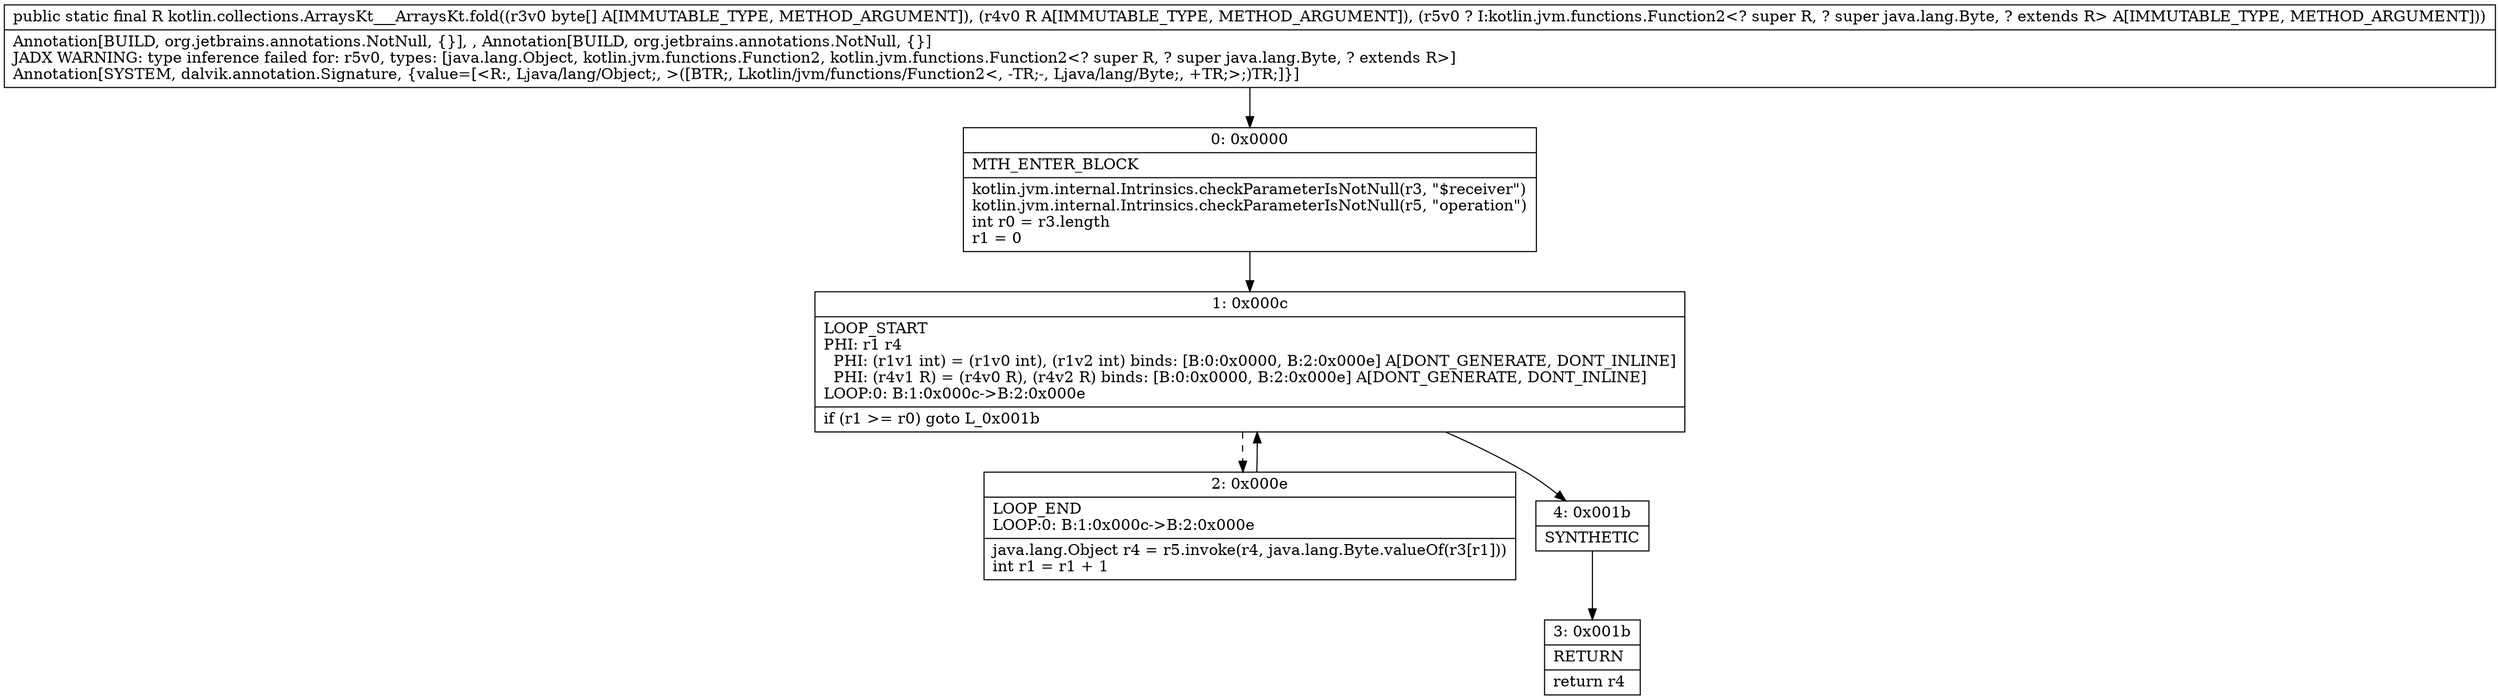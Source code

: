 digraph "CFG forkotlin.collections.ArraysKt___ArraysKt.fold([BLjava\/lang\/Object;Lkotlin\/jvm\/functions\/Function2;)Ljava\/lang\/Object;" {
Node_0 [shape=record,label="{0\:\ 0x0000|MTH_ENTER_BLOCK\l|kotlin.jvm.internal.Intrinsics.checkParameterIsNotNull(r3, \"$receiver\")\lkotlin.jvm.internal.Intrinsics.checkParameterIsNotNull(r5, \"operation\")\lint r0 = r3.length\lr1 = 0\l}"];
Node_1 [shape=record,label="{1\:\ 0x000c|LOOP_START\lPHI: r1 r4 \l  PHI: (r1v1 int) = (r1v0 int), (r1v2 int) binds: [B:0:0x0000, B:2:0x000e] A[DONT_GENERATE, DONT_INLINE]\l  PHI: (r4v1 R) = (r4v0 R), (r4v2 R) binds: [B:0:0x0000, B:2:0x000e] A[DONT_GENERATE, DONT_INLINE]\lLOOP:0: B:1:0x000c\-\>B:2:0x000e\l|if (r1 \>= r0) goto L_0x001b\l}"];
Node_2 [shape=record,label="{2\:\ 0x000e|LOOP_END\lLOOP:0: B:1:0x000c\-\>B:2:0x000e\l|java.lang.Object r4 = r5.invoke(r4, java.lang.Byte.valueOf(r3[r1]))\lint r1 = r1 + 1\l}"];
Node_3 [shape=record,label="{3\:\ 0x001b|RETURN\l|return r4\l}"];
Node_4 [shape=record,label="{4\:\ 0x001b|SYNTHETIC\l}"];
MethodNode[shape=record,label="{public static final R kotlin.collections.ArraysKt___ArraysKt.fold((r3v0 byte[] A[IMMUTABLE_TYPE, METHOD_ARGUMENT]), (r4v0 R A[IMMUTABLE_TYPE, METHOD_ARGUMENT]), (r5v0 ? I:kotlin.jvm.functions.Function2\<? super R, ? super java.lang.Byte, ? extends R\> A[IMMUTABLE_TYPE, METHOD_ARGUMENT]))  | Annotation[BUILD, org.jetbrains.annotations.NotNull, \{\}], , Annotation[BUILD, org.jetbrains.annotations.NotNull, \{\}]\lJADX WARNING: type inference failed for: r5v0, types: [java.lang.Object, kotlin.jvm.functions.Function2, kotlin.jvm.functions.Function2\<? super R, ? super java.lang.Byte, ? extends R\>]\lAnnotation[SYSTEM, dalvik.annotation.Signature, \{value=[\<R:, Ljava\/lang\/Object;, \>([BTR;, Lkotlin\/jvm\/functions\/Function2\<, \-TR;\-, Ljava\/lang\/Byte;, +TR;\>;)TR;]\}]\l}"];
MethodNode -> Node_0;
Node_0 -> Node_1;
Node_1 -> Node_2[style=dashed];
Node_1 -> Node_4;
Node_2 -> Node_1;
Node_4 -> Node_3;
}

